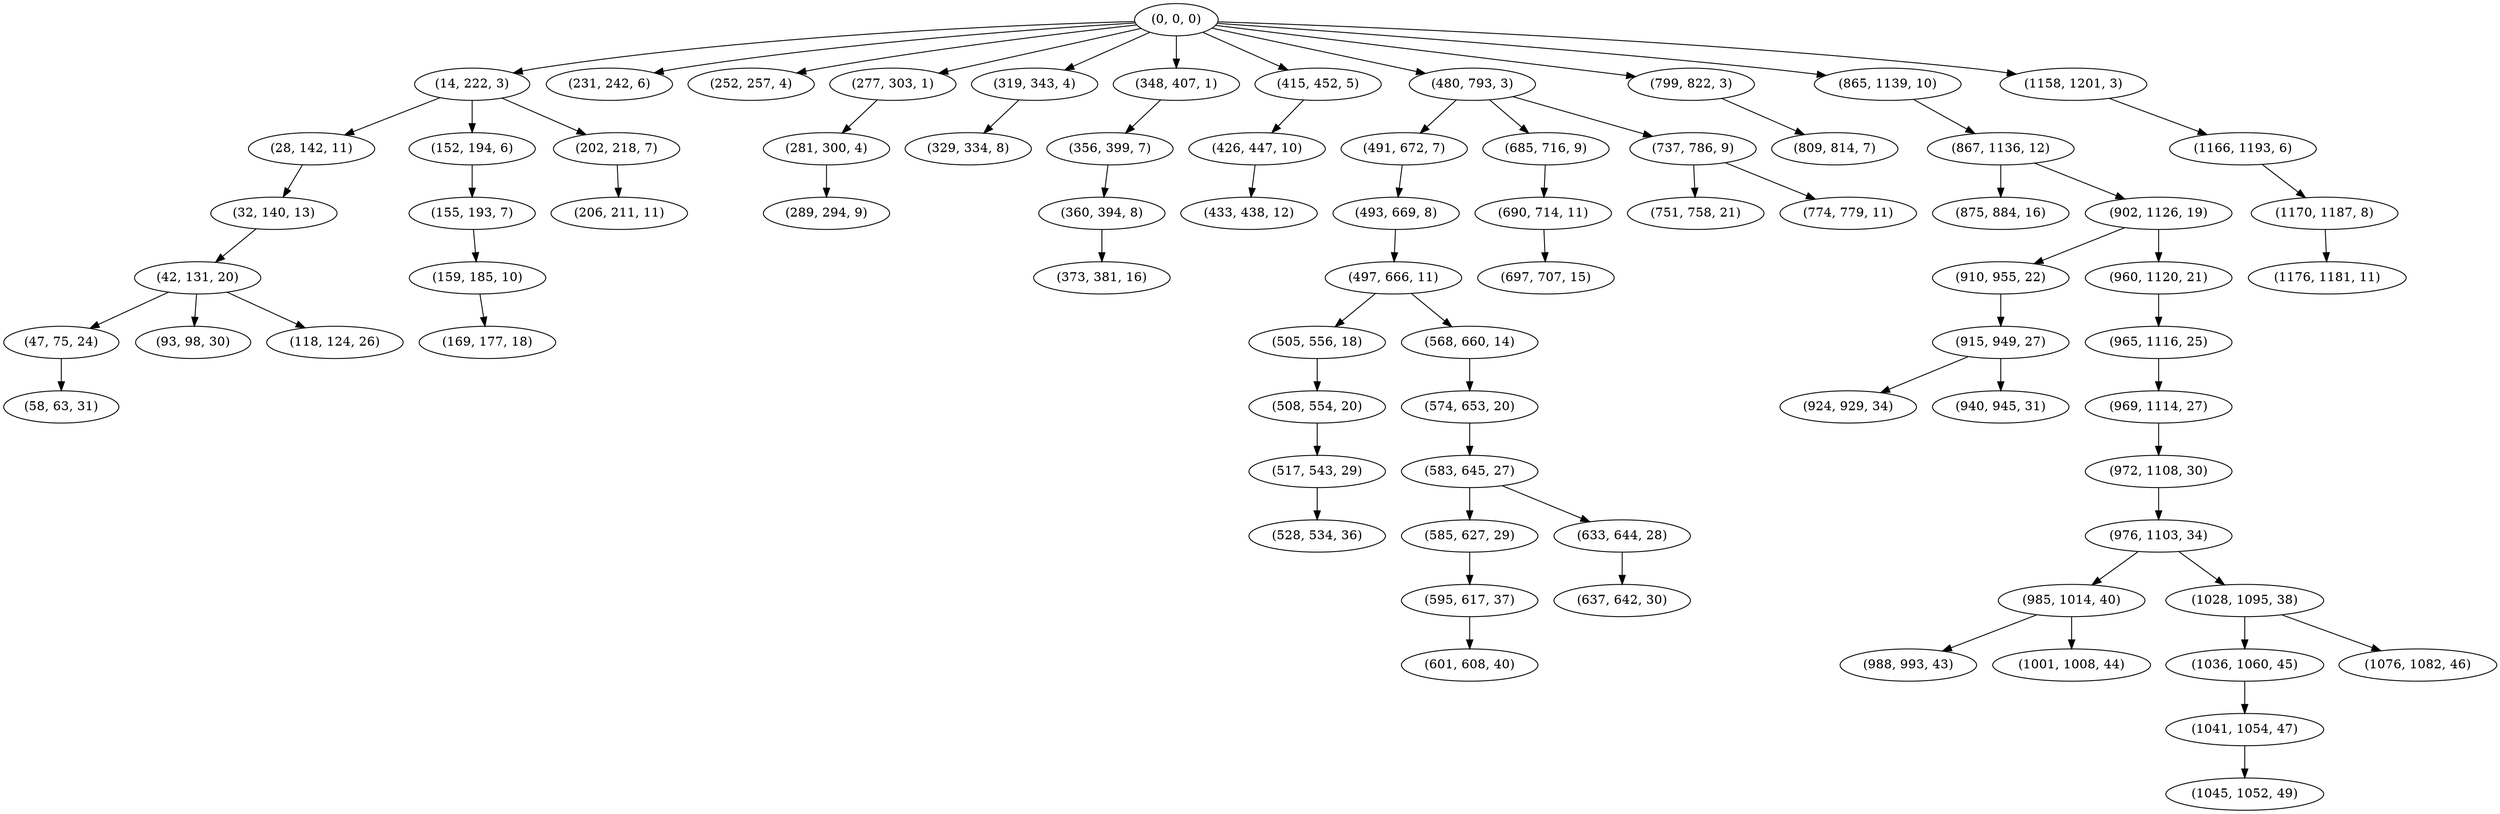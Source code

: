digraph tree {
    "(0, 0, 0)";
    "(14, 222, 3)";
    "(28, 142, 11)";
    "(32, 140, 13)";
    "(42, 131, 20)";
    "(47, 75, 24)";
    "(58, 63, 31)";
    "(93, 98, 30)";
    "(118, 124, 26)";
    "(152, 194, 6)";
    "(155, 193, 7)";
    "(159, 185, 10)";
    "(169, 177, 18)";
    "(202, 218, 7)";
    "(206, 211, 11)";
    "(231, 242, 6)";
    "(252, 257, 4)";
    "(277, 303, 1)";
    "(281, 300, 4)";
    "(289, 294, 9)";
    "(319, 343, 4)";
    "(329, 334, 8)";
    "(348, 407, 1)";
    "(356, 399, 7)";
    "(360, 394, 8)";
    "(373, 381, 16)";
    "(415, 452, 5)";
    "(426, 447, 10)";
    "(433, 438, 12)";
    "(480, 793, 3)";
    "(491, 672, 7)";
    "(493, 669, 8)";
    "(497, 666, 11)";
    "(505, 556, 18)";
    "(508, 554, 20)";
    "(517, 543, 29)";
    "(528, 534, 36)";
    "(568, 660, 14)";
    "(574, 653, 20)";
    "(583, 645, 27)";
    "(585, 627, 29)";
    "(595, 617, 37)";
    "(601, 608, 40)";
    "(633, 644, 28)";
    "(637, 642, 30)";
    "(685, 716, 9)";
    "(690, 714, 11)";
    "(697, 707, 15)";
    "(737, 786, 9)";
    "(751, 758, 21)";
    "(774, 779, 11)";
    "(799, 822, 3)";
    "(809, 814, 7)";
    "(865, 1139, 10)";
    "(867, 1136, 12)";
    "(875, 884, 16)";
    "(902, 1126, 19)";
    "(910, 955, 22)";
    "(915, 949, 27)";
    "(924, 929, 34)";
    "(940, 945, 31)";
    "(960, 1120, 21)";
    "(965, 1116, 25)";
    "(969, 1114, 27)";
    "(972, 1108, 30)";
    "(976, 1103, 34)";
    "(985, 1014, 40)";
    "(988, 993, 43)";
    "(1001, 1008, 44)";
    "(1028, 1095, 38)";
    "(1036, 1060, 45)";
    "(1041, 1054, 47)";
    "(1045, 1052, 49)";
    "(1076, 1082, 46)";
    "(1158, 1201, 3)";
    "(1166, 1193, 6)";
    "(1170, 1187, 8)";
    "(1176, 1181, 11)";
    "(0, 0, 0)" -> "(14, 222, 3)";
    "(0, 0, 0)" -> "(231, 242, 6)";
    "(0, 0, 0)" -> "(252, 257, 4)";
    "(0, 0, 0)" -> "(277, 303, 1)";
    "(0, 0, 0)" -> "(319, 343, 4)";
    "(0, 0, 0)" -> "(348, 407, 1)";
    "(0, 0, 0)" -> "(415, 452, 5)";
    "(0, 0, 0)" -> "(480, 793, 3)";
    "(0, 0, 0)" -> "(799, 822, 3)";
    "(0, 0, 0)" -> "(865, 1139, 10)";
    "(0, 0, 0)" -> "(1158, 1201, 3)";
    "(14, 222, 3)" -> "(28, 142, 11)";
    "(14, 222, 3)" -> "(152, 194, 6)";
    "(14, 222, 3)" -> "(202, 218, 7)";
    "(28, 142, 11)" -> "(32, 140, 13)";
    "(32, 140, 13)" -> "(42, 131, 20)";
    "(42, 131, 20)" -> "(47, 75, 24)";
    "(42, 131, 20)" -> "(93, 98, 30)";
    "(42, 131, 20)" -> "(118, 124, 26)";
    "(47, 75, 24)" -> "(58, 63, 31)";
    "(152, 194, 6)" -> "(155, 193, 7)";
    "(155, 193, 7)" -> "(159, 185, 10)";
    "(159, 185, 10)" -> "(169, 177, 18)";
    "(202, 218, 7)" -> "(206, 211, 11)";
    "(277, 303, 1)" -> "(281, 300, 4)";
    "(281, 300, 4)" -> "(289, 294, 9)";
    "(319, 343, 4)" -> "(329, 334, 8)";
    "(348, 407, 1)" -> "(356, 399, 7)";
    "(356, 399, 7)" -> "(360, 394, 8)";
    "(360, 394, 8)" -> "(373, 381, 16)";
    "(415, 452, 5)" -> "(426, 447, 10)";
    "(426, 447, 10)" -> "(433, 438, 12)";
    "(480, 793, 3)" -> "(491, 672, 7)";
    "(480, 793, 3)" -> "(685, 716, 9)";
    "(480, 793, 3)" -> "(737, 786, 9)";
    "(491, 672, 7)" -> "(493, 669, 8)";
    "(493, 669, 8)" -> "(497, 666, 11)";
    "(497, 666, 11)" -> "(505, 556, 18)";
    "(497, 666, 11)" -> "(568, 660, 14)";
    "(505, 556, 18)" -> "(508, 554, 20)";
    "(508, 554, 20)" -> "(517, 543, 29)";
    "(517, 543, 29)" -> "(528, 534, 36)";
    "(568, 660, 14)" -> "(574, 653, 20)";
    "(574, 653, 20)" -> "(583, 645, 27)";
    "(583, 645, 27)" -> "(585, 627, 29)";
    "(583, 645, 27)" -> "(633, 644, 28)";
    "(585, 627, 29)" -> "(595, 617, 37)";
    "(595, 617, 37)" -> "(601, 608, 40)";
    "(633, 644, 28)" -> "(637, 642, 30)";
    "(685, 716, 9)" -> "(690, 714, 11)";
    "(690, 714, 11)" -> "(697, 707, 15)";
    "(737, 786, 9)" -> "(751, 758, 21)";
    "(737, 786, 9)" -> "(774, 779, 11)";
    "(799, 822, 3)" -> "(809, 814, 7)";
    "(865, 1139, 10)" -> "(867, 1136, 12)";
    "(867, 1136, 12)" -> "(875, 884, 16)";
    "(867, 1136, 12)" -> "(902, 1126, 19)";
    "(902, 1126, 19)" -> "(910, 955, 22)";
    "(902, 1126, 19)" -> "(960, 1120, 21)";
    "(910, 955, 22)" -> "(915, 949, 27)";
    "(915, 949, 27)" -> "(924, 929, 34)";
    "(915, 949, 27)" -> "(940, 945, 31)";
    "(960, 1120, 21)" -> "(965, 1116, 25)";
    "(965, 1116, 25)" -> "(969, 1114, 27)";
    "(969, 1114, 27)" -> "(972, 1108, 30)";
    "(972, 1108, 30)" -> "(976, 1103, 34)";
    "(976, 1103, 34)" -> "(985, 1014, 40)";
    "(976, 1103, 34)" -> "(1028, 1095, 38)";
    "(985, 1014, 40)" -> "(988, 993, 43)";
    "(985, 1014, 40)" -> "(1001, 1008, 44)";
    "(1028, 1095, 38)" -> "(1036, 1060, 45)";
    "(1028, 1095, 38)" -> "(1076, 1082, 46)";
    "(1036, 1060, 45)" -> "(1041, 1054, 47)";
    "(1041, 1054, 47)" -> "(1045, 1052, 49)";
    "(1158, 1201, 3)" -> "(1166, 1193, 6)";
    "(1166, 1193, 6)" -> "(1170, 1187, 8)";
    "(1170, 1187, 8)" -> "(1176, 1181, 11)";
}
